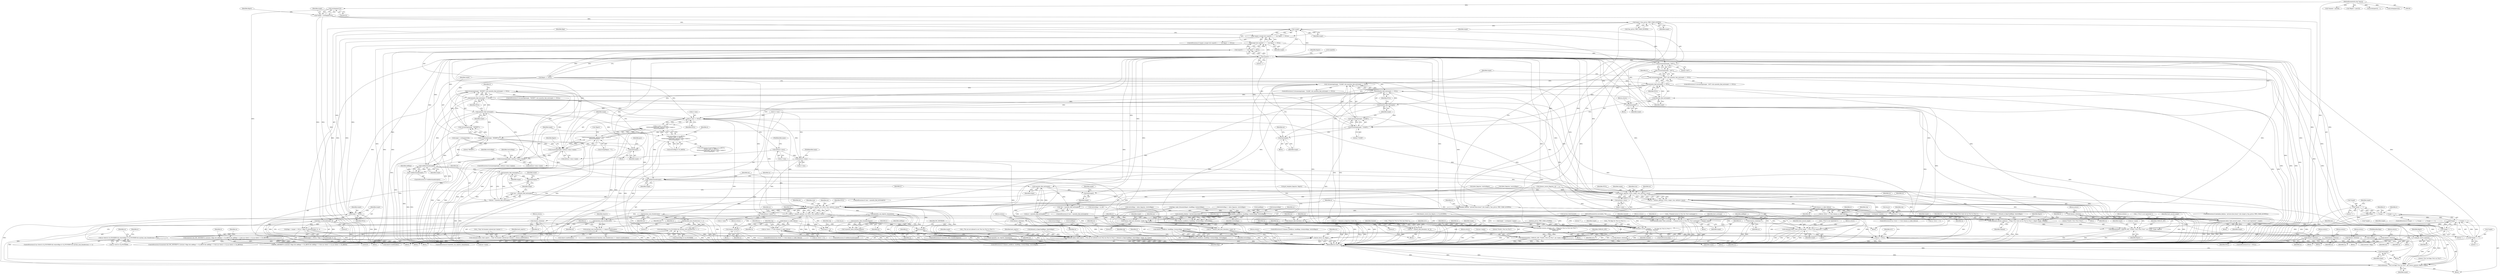 digraph "0_atheme_c597156adc60a45b5f827793cd420945f47bc03b_1@API" {
"1000122" [label="(Call,sstrdup(parv[1]))"];
"1000109" [label="(MethodParameterIn,char *parv[])"];
"1000120" [label="(Call,*target = sstrdup(parv[1]))"];
"1000174" [label="(Call,target || !has_priv(si, PRIV_CHAN_AUSPEX))"];
"1000170" [label="(Call,metadata_find(mc, \"private:close:closer\") && (target || !has_priv(si, PRIV_CHAN_AUSPEX)))"];
"1000190" [label="(Call,!target)"];
"1000189" [label="(Call,!target || (target && target[0] == '+' && flagstr == NULL))"];
"1000192" [label="(Call,target && target[0] == '+' && flagstr == NULL)"];
"1000208" [label="(Call,target != NULL)"];
"1000211" [label="(Call,flags_to_bitmask(target, 0))"];
"1000205" [label="(Call,flags = (target != NULL) ? flags_to_bitmask(target, 0) : 0)"];
"1000215" [label="(Call,do_list(si, mc, flags))"];
"1000207" [label="(Call,(target != NULL) ? flags_to_bitmask(target, 0) : 0)"];
"1000224" [label="(Call,strcasecmp(target, \"LIST\"))"];
"1000223" [label="(Call,!strcasecmp(target, \"LIST\"))"];
"1000222" [label="(Call,!strcasecmp(target, \"LIST\") && myentity_find_ext(target) == NULL)"];
"1000241" [label="(Call,!strcasecmp(target, \"CLEAR\") && myentity_find_ext(target) == NULL)"];
"1000298" [label="(Call,!strcasecmp(target, \"MODIFY\") && myentity_find_ext(target) == NULL)"];
"1000228" [label="(Call,myentity_find_ext(target))"];
"1000227" [label="(Call,myentity_find_ext(target) == NULL)"];
"1000246" [label="(Call,myentity_find_ext(target) == NULL)"];
"1000303" [label="(Call,myentity_find_ext(target) == NULL)"];
"1000424" [label="(Call,ca != NULL)"];
"1000486" [label="(Call,si->smu == NULL)"];
"1000485" [label="(Call,si->smu == NULL ||\n\t\t\t\t\t\tirccasecmp(target, entity(si->smu)->name) ||\n\t\t\t\t\t\tstrcmp(flagstr, \"-*\"))"];
"1000481" [label="(Call,restrictflags & CA_AKICK ||\n\t\t\t\t\t\tsi->smu == NULL ||\n\t\t\t\t\t\tirccasecmp(target, entity(si->smu)->name) ||\n\t\t\t\t\t\tstrcmp(flagstr, \"-*\"))"];
"1000495" [label="(Call,entity(si->smu))"];
"1000514" [label="(Call,entity(si->smu))"];
"1000673" [label="(Call,entity(si->smu))"];
"1000668" [label="(Call,chanacs_open(mc, mt, NULL, true, entity(si->smu)))"];
"1000666" [label="(Call,ca = chanacs_open(mc, mt, NULL, true, entity(si->smu)))"];
"1000749" [label="(Call,chanacs_close(ca))"];
"1000765" [label="(Call,chanacs_close(ca))"];
"1000781" [label="(Call,chanacs_close(ca))"];
"1000834" [label="(Call,chanacs_close(ca))"];
"1000844" [label="(Call,chanacs_is_table_full(ca))"];
"1000838" [label="(Call,ca->level == 0 && chanacs_is_table_full(ca))"];
"1000855" [label="(Call,chanacs_close(ca))"];
"1000858" [label="(Call,req.ca = ca)"];
"1000872" [label="(Call,chanacs_modify(ca, &addflags, &removeflags, restrictflags))"];
"1000871" [label="(Call,!chanacs_modify(ca, &addflags, &removeflags, restrictflags))"];
"1000894" [label="(Call,chanacs_close(ca))"];
"1000907" [label="(Call,chanacs_close(ca))"];
"1000711" [label="(Call,mychan_num_founders(mc))"];
"1000710" [label="(Call,mychan_num_founders(mc) == 1)"];
"1000706" [label="(Call,removeflags & CA_FOUNDER && mychan_num_founders(mc) == 1)"];
"1000700" [label="(Call,ca->level & CA_FOUNDER && removeflags & CA_FOUNDER && mychan_num_founders(mc) == 1)"];
"1000735" [label="(Call,mychan_num_founders(mc))"];
"1000734" [label="(Call,mychan_num_founders(mc) >= chansvs.maxfounders)"];
"1000741" [label="(Call,command_fail(si, fault_noprivs, _(\"Only %d founders allowed per channel.\"), chansvs.maxfounders))"];
"1001039" [label="(Call,verbose(mc, \"\2%s\2 set flags \2%s\2 on \2%s\2\", get_source_name(si), flagstr, target))"];
"1001046" [label="(Call,free(target))"];
"1000754" [label="(Call,myentity_can_register_channel(mt))"];
"1000753" [label="(Call,!myentity_can_register_channel(mt))"];
"1000770" [label="(Call,myentity_allow_foundership(mt))"];
"1000769" [label="(Call,!myentity_allow_foundership(mt))"];
"1000797" [label="(Call,isuser(mt))"];
"1000796" [label="(Call,isuser(mt) && (MU_NEVEROP & user(mt)->flags && addflags != CA_AKICK && addflags != 0 && (ca->level == 0 || ca->level == CA_AKICK)))"];
"1000803" [label="(Call,user(mt))"];
"1000929" [label="(Call,entity(si->smu))"];
"1000924" [label="(Call,chanacs_open(mc, NULL, target, true, entity(si->smu)))"];
"1000922" [label="(Call,ca = chanacs_open(mc, NULL, target, true, entity(si->smu)))"];
"1000940" [label="(Call,chanacs_is_table_full(ca))"];
"1000934" [label="(Call,ca->level == 0 && chanacs_is_table_full(ca))"];
"1000951" [label="(Call,chanacs_close(ca))"];
"1000954" [label="(Call,req.ca = ca)"];
"1000968" [label="(Call,chanacs_modify(ca, &addflags, &removeflags, restrictflags))"];
"1000967" [label="(Call,!chanacs_modify(ca, &addflags, &removeflags, restrictflags))"];
"1000988" [label="(Call,chanacs_close(ca))"];
"1001001" [label="(Call,chanacs_close(ca))"];
"1000976" [label="(Call,command_fail(si, fault_noprivs, _(\"You are not allowed to set \2%s\2 on \2%s\2 in \2%s\2.\"), bitmask_to_flags2(addflags, removeflags), target, mc->name))"];
"1001010" [label="(Call,command_fail(si, fault_nochange, _(\"Channel access to \2%s\2 for \2%s\2 unchanged.\"), channel, target))"];
"1001023" [label="(Call,command_success_nodata(si, _(\"Flags \2%s\2 were set on \2%s\2 in \2%s\2.\"), flagstr, target, channel))"];
"1001030" [label="(Call,logcommand(si, CMDLOG_SET, \"FLAGS: \2%s\2 \2%s\2 \2%s\2\", mc->name, target, flagstr))"];
"1001042" [label="(Call,get_source_name(si))"];
"1000236" [label="(Call,free(target))"];
"1000243" [label="(Call,strcasecmp(target, \"CLEAR\"))"];
"1000242" [label="(Call,!strcasecmp(target, \"CLEAR\"))"];
"1000247" [label="(Call,myentity_find_ext(target))"];
"1000251" [label="(Call,free(target))"];
"1000300" [label="(Call,strcasecmp(target, \"MODIFY\"))"];
"1000299" [label="(Call,!strcasecmp(target, \"MODIFY\"))"];
"1000304" [label="(Call,myentity_find_ext(target))"];
"1000308" [label="(Call,free(target))"];
"1000385" [label="(Call,validhostmask(target))"];
"1000389" [label="(Call,chanacs_find_host_literal(mc, target, 0))"];
"1000387" [label="(Call,ca = chanacs_find_host_literal(mc, target, 0))"];
"1000435" [label="(Call,command_success_string(si, str1, _(\"Flags for \2%s\2 in \2%s\2 are \2%s\2.\"),\n\t\t\t\t\t\ttarget, channel,\n\t\t\t\t\t\tstr1))"];
"1000451" [label="(Call,logcommand(si, CMDLOG_GET, \"FLAGS: \2%s\2 on \2%s\2\", mc->name, target))"];
"1000444" [label="(Call,command_success_string(si, \"\", _(\"No flags for \2%s\2 in \2%s\2.\"),\n\t\t\t\t\t\ttarget, channel))"];
"1000399" [label="(Call,myentity_find_ext(target))"];
"1000396" [label="(Call,!(mt = myentity_find_ext(target)))"];
"1000397" [label="(Call,mt = myentity_find_ext(target))"];
"1000419" [label="(Call,chanacs_find_literal(mc, mt, 0))"];
"1000417" [label="(Call,ca = chanacs_find_literal(mc, mt, 0))"];
"1000402" [label="(Call,command_fail(si, fault_nosuch_target, _(\"\2%s\2 is not registered.\"), target))"];
"1000409" [label="(Call,free(target))"];
"1000492" [label="(Call,irccasecmp(target, entity(si->smu)->name))"];
"1000491" [label="(Call,irccasecmp(target, entity(si->smu)->name) ||\n\t\t\t\t\t\tstrcmp(flagstr, \"-*\"))"];
"1000511" [label="(Call,irccasecmp(target, entity(si->smu)->name))"];
"1000641" [label="(Call,validhostmask(target))"];
"1000640" [label="(Call,!validhostmask(target))"];
"1000648" [label="(Call,myentity_find_ext(target))"];
"1000645" [label="(Call,!(mt = myentity_find_ext(target)))"];
"1000646" [label="(Call,mt = myentity_find_ext(target))"];
"1000651" [label="(Call,command_fail(si, fault_nosuch_target, _(\"\2%s\2 is not registered.\"), target))"];
"1000658" [label="(Call,free(target))"];
"1000195" [label="(Call,target[0] == '+')"];
"1000194" [label="(Call,target[0] == '+' && flagstr == NULL)"];
"1000592" [label="(Call,*target == '+')"];
"1000591" [label="(Call,*target == '+' || *target == '-' || *target == '=')"];
"1000597" [label="(Call,*target == '-')"];
"1000596" [label="(Call,*target == '-' || *target == '=')"];
"1000601" [label="(Call,*target == '=')"];
"1000979" [label="(Call,_(\"You are not allowed to set \2%s\2 on \2%s\2 in \2%s\2.\"))"];
"1000598" [label="(Call,*target)"];
"1000245" [label="(Literal,\"CLEAR\")"];
"1000191" [label="(Identifier,target)"];
"1000639" [label="(ControlStructure,if (!validhostmask(target)))"];
"1000176" [label="(Call,!has_priv(si, PRIV_CHAN_AUSPEX))"];
"1000490" [label="(Identifier,NULL)"];
"1000937" [label="(Identifier,ca)"];
"1000514" [label="(Call,entity(si->smu))"];
"1000795" [label="(ControlStructure,if (isuser(mt) && (MU_NEVEROP & user(mt)->flags && addflags != CA_AKICK && addflags != 0 && (ca->level == 0 || ca->level == CA_AKICK))))"];
"1000196" [label="(Call,target[0])"];
"1000391" [label="(Identifier,target)"];
"1001032" [label="(Identifier,CMDLOG_SET)"];
"1000469" [label="(Call,restrictflags = ca_all)"];
"1000222" [label="(Call,!strcasecmp(target, \"LIST\") && myentity_find_ext(target) == NULL)"];
"1000582" [label="(Call,get_template_flags(mc, flagstr))"];
"1001047" [label="(Identifier,target)"];
"1000212" [label="(Identifier,target)"];
"1000726" [label="(Identifier,ca)"];
"1000436" [label="(Identifier,si)"];
"1000716" [label="(Identifier,si)"];
"1000805" [label="(FieldIdentifier,flags)"];
"1000306" [label="(Identifier,NULL)"];
"1000493" [label="(Identifier,target)"];
"1000734" [label="(Call,mychan_num_founders(mc) >= chansvs.maxfounders)"];
"1000674" [label="(Call,si->smu)"];
"1000300" [label="(Call,strcasecmp(target, \"MODIFY\"))"];
"1001018" [label="(Call,flagstr = bitmask_to_flags2(addflags, removeflags))"];
"1000340" [label="(Call,target = strdup(parv[2]))"];
"1000961" [label="(Identifier,req)"];
"1000913" [label="(Identifier,addflags)"];
"1000865" [label="(Identifier,req)"];
"1000782" [label="(Identifier,ca)"];
"1000681" [label="(Identifier,ca)"];
"1000968" [label="(Call,chanacs_modify(ca, &addflags, &removeflags, restrictflags))"];
"1000205" [label="(Call,flags = (target != NULL) ? flags_to_bitmask(target, 0) : 0)"];
"1000988" [label="(Call,chanacs_close(ca))"];
"1000363" [label="(Block,)"];
"1000411" [label="(Call,target = sstrdup(mt->name))"];
"1000190" [label="(Call,!target)"];
"1000221" [label="(ControlStructure,if (!strcasecmp(target, \"LIST\") && myentity_find_ext(target) == NULL))"];
"1000989" [label="(Identifier,ca)"];
"1000421" [label="(Identifier,mt)"];
"1000975" [label="(Block,)"];
"1000387" [label="(Call,ca = chanacs_find_host_literal(mc, target, 0))"];
"1000872" [label="(Call,chanacs_modify(ca, &addflags, &removeflags, restrictflags))"];
"1000302" [label="(Literal,\"MODIFY\")"];
"1000651" [label="(Call,command_fail(si, fault_nosuch_target, _(\"\2%s\2 is not registered.\"), target))"];
"1000424" [label="(Call,ca != NULL)"];
"1000753" [label="(Call,!myentity_can_register_channel(mt))"];
"1001001" [label="(Call,chanacs_close(ca))"];
"1000907" [label="(Call,chanacs_close(ca))"];
"1000825" [label="(Block,)"];
"1001046" [label="(Call,free(target))"];
"1000169" [label="(ControlStructure,if (metadata_find(mc, \"private:close:closer\") && (target || !has_priv(si, PRIV_CHAN_AUSPEX))))"];
"1000827" [label="(Identifier,si)"];
"1000668" [label="(Call,chanacs_open(mc, mt, NULL, true, entity(si->smu)))"];
"1000942" [label="(Block,)"];
"1000450" [label="(Identifier,channel)"];
"1000458" [label="(Identifier,target)"];
"1000188" [label="(ControlStructure,if (!target || (target && target[0] == '+' && flagstr == NULL)))"];
"1000926" [label="(Identifier,NULL)"];
"1000783" [label="(Return,return;)"];
"1000443" [label="(ControlStructure,else)"];
"1000650" [label="(Block,)"];
"1000927" [label="(Identifier,target)"];
"1000429" [label="(Identifier,str1)"];
"1000195" [label="(Call,target[0] == '+')"];
"1000218" [label="(Identifier,flags)"];
"1000758" [label="(Identifier,si)"];
"1001002" [label="(Identifier,ca)"];
"1000453" [label="(Identifier,CMDLOG_GET)"];
"1000120" [label="(Call,*target = sstrdup(parv[1]))"];
"1000446" [label="(Literal,\"\")"];
"1001015" [label="(Identifier,channel)"];
"1000953" [label="(Return,return;)"];
"1000749" [label="(Call,chanacs_close(ca))"];
"1000706" [label="(Call,removeflags & CA_FOUNDER && mychan_num_founders(mc) == 1)"];
"1001034" [label="(Call,mc->name)"];
"1000175" [label="(Identifier,target)"];
"1000984" [label="(Identifier,target)"];
"1000848" [label="(Identifier,si)"];
"1000836" [label="(Return,return;)"];
"1000672" [label="(Identifier,true)"];
"1000859" [label="(Call,req.ca)"];
"1000838" [label="(Call,ca->level == 0 && chanacs_is_table_full(ca))"];
"1000908" [label="(Identifier,ca)"];
"1000802" [label="(Call,user(mt)->flags)"];
"1000511" [label="(Call,irccasecmp(target, entity(si->smu)->name))"];
"1000670" [label="(Identifier,mt)"];
"1000210" [label="(Identifier,NULL)"];
"1001023" [label="(Call,command_success_nodata(si, _(\"Flags \2%s\2 were set on \2%s\2 in \2%s\2.\"), flagstr, target, channel))"];
"1000928" [label="(Identifier,true)"];
"1000593" [label="(Call,*target)"];
"1000305" [label="(Identifier,target)"];
"1000404" [label="(Identifier,fault_nosuch_target)"];
"1000658" [label="(Call,free(target))"];
"1000241" [label="(Call,!strcasecmp(target, \"CLEAR\") && myentity_find_ext(target) == NULL)"];
"1000952" [label="(Identifier,ca)"];
"1001027" [label="(Identifier,flagstr)"];
"1000114" [label="(Call,*channel = parv[0])"];
"1000238" [label="(Return,return;)"];
"1000400" [label="(Identifier,target)"];
"1000505" [label="(Identifier,si)"];
"1000521" [label="(Call,allow_flags(mc, restrictflags))"];
"1000171" [label="(Call,metadata_find(mc, \"private:close:closer\"))"];
"1000420" [label="(Identifier,mc)"];
"1000405" [label="(Call,_(\"\2%s\2 is not registered.\"))"];
"1001017" [label="(Return,return;)"];
"1000422" [label="(Literal,0)"];
"1000250" [label="(Block,)"];
"1000923" [label="(Identifier,ca)"];
"1000394" [label="(Block,)"];
"1000654" [label="(Call,_(\"\2%s\2 is not registered.\"))"];
"1000229" [label="(Identifier,target)"];
"1000899" [label="(Identifier,req)"];
"1000699" [label="(ControlStructure,if (ca->level & CA_FOUNDER && removeflags & CA_FOUNDER && mychan_num_founders(mc) == 1))"];
"1000390" [label="(Identifier,mc)"];
"1000440" [label="(Identifier,target)"];
"1000873" [label="(Identifier,ca)"];
"1000312" [label="(Identifier,parc)"];
"1000804" [label="(Identifier,mt)"];
"1000512" [label="(Identifier,target)"];
"1000591" [label="(Call,*target == '+' || *target == '-' || *target == '=')"];
"1000449" [label="(Identifier,target)"];
"1000515" [label="(Call,si->smu)"];
"1001010" [label="(Call,command_fail(si, fault_nochange, _(\"Channel access to \2%s\2 for \2%s\2 unchanged.\"), channel, target))"];
"1000649" [label="(Identifier,target)"];
"1001040" [label="(Identifier,mc)"];
"1000127" [label="(Call,*flagstr = parv[2])"];
"1000599" [label="(Identifier,target)"];
"1000177" [label="(Call,has_priv(si, PRIV_CHAN_AUSPEX))"];
"1000328" [label="(Call,strchr(parv[2], ' '))"];
"1000925" [label="(Identifier,mc)"];
"1000236" [label="(Call,free(target))"];
"1000309" [label="(Identifier,target)"];
"1000742" [label="(Identifier,si)"];
"1000417" [label="(Call,ca = chanacs_find_literal(mc, mt, 0))"];
"1000510" [label="(ControlStructure,if (irccasecmp(target, entity(si->smu)->name)))"];
"1000427" [label="(Block,)"];
"1000307" [label="(Block,)"];
"1000752" [label="(ControlStructure,if (!myentity_can_register_channel(mt)))"];
"1000746" [label="(Call,chansvs.maxfounders)"];
"1000399" [label="(Call,myentity_find_ext(target))"];
"1000597" [label="(Call,*target == '-')"];
"1000526" [label="(Identifier,restrictflags)"];
"1000834" [label="(Call,chanacs_close(ca))"];
"1000846" [label="(Block,)"];
"1000451" [label="(Call,logcommand(si, CMDLOG_GET, \"FLAGS: \2%s\2 on \2%s\2\", mc->name, target))"];
"1000217" [label="(Identifier,mc)"];
"1000240" [label="(ControlStructure,if (!strcasecmp(target, \"CLEAR\") && myentity_find_ext(target) == NULL))"];
"1000224" [label="(Call,strcasecmp(target, \"LIST\"))"];
"1000494" [label="(Call,entity(si->smu)->name)"];
"1001041" [label="(Literal,\"\2%s\2 set flags \2%s\2 on \2%s\2\")"];
"1000225" [label="(Identifier,target)"];
"1000215" [label="(Call,do_list(si, mc, flags))"];
"1000774" [label="(Identifier,si)"];
"1000481" [label="(Call,restrictflags & CA_AKICK ||\n\t\t\t\t\t\tsi->smu == NULL ||\n\t\t\t\t\t\tirccasecmp(target, entity(si->smu)->name) ||\n\t\t\t\t\t\tstrcmp(flagstr, \"-*\"))"];
"1000201" [label="(Identifier,flagstr)"];
"1000606" [label="(Identifier,si)"];
"1000786" [label="(Identifier,addflags)"];
"1001044" [label="(Identifier,flagstr)"];
"1000712" [label="(Identifier,mc)"];
"1000480" [label="(ControlStructure,if (restrictflags & CA_AKICK ||\n\t\t\t\t\t\tsi->smu == NULL ||\n\t\t\t\t\t\tirccasecmp(target, entity(si->smu)->name) ||\n\t\t\t\t\t\tstrcmp(flagstr, \"-*\")))"];
"1000648" [label="(Call,myentity_find_ext(target))"];
"1000445" [label="(Identifier,si)"];
"1000713" [label="(Literal,1)"];
"1000737" [label="(Call,chansvs.maxfounders)"];
"1001042" [label="(Call,get_source_name(si))"];
"1000922" [label="(Call,ca = chanacs_open(mc, NULL, target, true, entity(si->smu)))"];
"1000738" [label="(Identifier,chansvs)"];
"1000519" [label="(Call,restrictflags = allow_flags(mc, restrictflags))"];
"1000871" [label="(Call,!chanacs_modify(ca, &addflags, &removeflags, restrictflags))"];
"1000896" [label="(Return,return;)"];
"1000796" [label="(Call,isuser(mt) && (MU_NEVEROP & user(mt)->flags && addflags != CA_AKICK && addflags != 0 && (ca->level == 0 || ca->level == CA_AKICK)))"];
"1000977" [label="(Identifier,si)"];
"1000799" [label="(Call,MU_NEVEROP & user(mt)->flags && addflags != CA_AKICK && addflags != 0 && (ca->level == 0 || ca->level == CA_AKICK))"];
"1001009" [label="(Block,)"];
"1000388" [label="(Identifier,ca)"];
"1000766" [label="(Identifier,ca)"];
"1000653" [label="(Identifier,fault_nosuch_target)"];
"1000459" [label="(Return,return;)"];
"1000601" [label="(Call,*target == '=')"];
"1000803" [label="(Call,user(mt))"];
"1000500" [label="(Call,strcmp(flagstr, \"-*\"))"];
"1000751" [label="(Return,return;)"];
"1000447" [label="(Call,_(\"No flags for \2%s\2 in \2%s\2.\"))"];
"1000602" [label="(Call,*target)"];
"1000857" [label="(Return,return;)"];
"1000910" [label="(Block,)"];
"1000951" [label="(Call,chanacs_close(ca))"];
"1001028" [label="(Identifier,target)"];
"1001011" [label="(Identifier,si)"];
"1000462" [label="(Call,chanacs_source_flags(mc, si))"];
"1000428" [label="(Call,str1 = bitmask_to_flags2(ca->level, 0))"];
"1000301" [label="(Identifier,target)"];
"1000408" [label="(Return,return;)"];
"1000985" [label="(Call,mc->name)"];
"1000193" [label="(Identifier,target)"];
"1001016" [label="(Identifier,target)"];
"1000252" [label="(Identifier,target)"];
"1001048" [label="(MethodReturn,static void)"];
"1000993" [label="(Identifier,req)"];
"1000837" [label="(ControlStructure,if (ca->level == 0 && chanacs_is_table_full(ca)))"];
"1000744" [label="(Call,_(\"Only %d founders allowed per channel.\"))"];
"1000970" [label="(Call,&addflags)"];
"1000972" [label="(Call,&removeflags)"];
"1000441" [label="(Identifier,channel)"];
"1000740" [label="(Block,)"];
"1000659" [label="(Identifier,target)"];
"1000219" [label="(Return,return;)"];
"1000249" [label="(Identifier,NULL)"];
"1000673" [label="(Call,entity(si->smu))"];
"1000546" [label="(Call,flags_make_bitmasks(flagstr, &addflags, &removeflags))"];
"1000392" [label="(Literal,0)"];
"1000954" [label="(Call,req.ca = ca)"];
"1001038" [label="(Identifier,flagstr)"];
"1000297" [label="(ControlStructure,if (!strcasecmp(target, \"MODIFY\") && myentity_find_ext(target) == NULL))"];
"1000772" [label="(Block,)"];
"1000107" [label="(MethodParameterIn,sourceinfo_t *si)"];
"1000941" [label="(Identifier,ca)"];
"1000398" [label="(Identifier,mt)"];
"1000230" [label="(Identifier,NULL)"];
"1000419" [label="(Call,chanacs_find_literal(mc, mt, 0))"];
"1000426" [label="(Identifier,NULL)"];
"1000666" [label="(Call,ca = chanacs_open(mc, mt, NULL, true, entity(si->smu)))"];
"1000349" [label="(Call,!si->smu)"];
"1000652" [label="(Identifier,si)"];
"1000756" [label="(Block,)"];
"1000438" [label="(Call,_(\"Flags for \2%s\2 in \2%s\2 are \2%s\2.\"))"];
"1000495" [label="(Call,entity(si->smu))"];
"1000228" [label="(Call,myentity_find_ext(target))"];
"1000844" [label="(Call,chanacs_is_table_full(ca))"];
"1000361" [label="(Call,!flagstr)"];
"1000123" [label="(Call,parv[1])"];
"1000518" [label="(FieldIdentifier,name)"];
"1000755" [label="(Identifier,mt)"];
"1000373" [label="(Call,chanacs_source_has_flag(mc, si, CA_ACLVIEW))"];
"1000243" [label="(Call,strcasecmp(target, \"CLEAR\"))"];
"1000895" [label="(Identifier,ca)"];
"1000978" [label="(Identifier,fault_noprivs)"];
"1000203" [label="(Block,)"];
"1000881" [label="(Identifier,si)"];
"1000418" [label="(Identifier,ca)"];
"1000669" [label="(Identifier,mc)"];
"1001039" [label="(Call,verbose(mc, \"\2%s\2 set flags \2%s\2 on \2%s\2\", get_source_name(si), flagstr, target))"];
"1000412" [label="(Identifier,target)"];
"1000767" [label="(Return,return;)"];
"1000769" [label="(Call,!myentity_allow_foundership(mt))"];
"1000346" [label="(Block,)"];
"1000933" [label="(ControlStructure,if (ca->level == 0 && chanacs_is_table_full(ca)))"];
"1000770" [label="(Call,myentity_allow_foundership(mt))"];
"1000797" [label="(Call,isuser(mt))"];
"1000643" [label="(Block,)"];
"1001024" [label="(Identifier,si)"];
"1000743" [label="(Identifier,fault_noprivs)"];
"1000342" [label="(Call,strdup(parv[2]))"];
"1000231" [label="(Block,)"];
"1000981" [label="(Call,bitmask_to_flags2(addflags, removeflags))"];
"1001025" [label="(Call,_(\"Flags \2%s\2 were set on \2%s\2 in \2%s\2.\"))"];
"1000667" [label="(Identifier,ca)"];
"1000492" [label="(Call,irccasecmp(target, entity(si->smu)->name))"];
"1000845" [label="(Identifier,ca)"];
"1001030" [label="(Call,logcommand(si, CMDLOG_SET, \"FLAGS: \2%s\2 \2%s\2 \2%s\2\", mc->name, target, flagstr))"];
"1001043" [label="(Identifier,si)"];
"1000711" [label="(Call,mychan_num_founders(mc))"];
"1000798" [label="(Identifier,mt)"];
"1000395" [label="(ControlStructure,if (!(mt = myentity_find_ext(target))))"];
"1000642" [label="(Identifier,target)"];
"1000109" [label="(MethodParameterIn,char *parv[])"];
"1000209" [label="(Identifier,target)"];
"1000256" [label="(Identifier,mc)"];
"1000661" [label="(Identifier,target)"];
"1000206" [label="(Identifier,flags)"];
"1000600" [label="(Literal,'-')"];
"1000110" [label="(Block,)"];
"1000855" [label="(Call,chanacs_close(ca))"];
"1000223" [label="(Call,!strcasecmp(target, \"LIST\"))"];
"1000409" [label="(Call,free(target))"];
"1001031" [label="(Identifier,si)"];
"1000513" [label="(Call,entity(si->smu)->name)"];
"1000592" [label="(Call,*target == '+')"];
"1000248" [label="(Identifier,target)"];
"1000486" [label="(Call,si->smu == NULL)"];
"1000491" [label="(Call,irccasecmp(target, entity(si->smu)->name) ||\n\t\t\t\t\t\tstrcmp(flagstr, \"-*\"))"];
"1000397" [label="(Call,mt = myentity_find_ext(target))"];
"1000765" [label="(Call,chanacs_close(ca))"];
"1000976" [label="(Call,command_fail(si, fault_noprivs, _(\"You are not allowed to set \2%s\2 on \2%s\2 in \2%s\2.\"), bitmask_to_flags2(addflags, removeflags), target, mc->name))"];
"1000386" [label="(Identifier,target)"];
"1001033" [label="(Literal,\"FLAGS: \2%s\2 \2%s\2 \2%s\2\")"];
"1000894" [label="(Call,chanacs_close(ca))"];
"1000870" [label="(ControlStructure,if (!chanacs_modify(ca, &addflags, &removeflags, restrictflags)))"];
"1000425" [label="(Identifier,ca)"];
"1000924" [label="(Call,chanacs_open(mc, NULL, target, true, entity(si->smu)))"];
"1000754" [label="(Call,myentity_can_register_channel(mt))"];
"1000967" [label="(Call,!chanacs_modify(ca, &addflags, &removeflags, restrictflags))"];
"1000935" [label="(Call,ca->level == 0)"];
"1000701" [label="(Call,ca->level & CA_FOUNDER)"];
"1000858" [label="(Call,req.ca = ca)"];
"1000929" [label="(Call,entity(si->smu))"];
"1000208" [label="(Call,target != NULL)"];
"1000733" [label="(ControlStructure,if (mychan_num_founders(mc) >= chansvs.maxfounders))"];
"1000308" [label="(Call,free(target))"];
"1000710" [label="(Call,mychan_num_founders(mc) == 1)"];
"1000226" [label="(Literal,\"LIST\")"];
"1000856" [label="(Identifier,ca)"];
"1000455" [label="(Call,mc->name)"];
"1000423" [label="(ControlStructure,if (ca != NULL))"];
"1000501" [label="(Identifier,flagstr)"];
"1000156" [label="(Call,mychan_find(channel))"];
"1000644" [label="(ControlStructure,if (!(mt = myentity_find_ext(target))))"];
"1000707" [label="(Call,removeflags & CA_FOUNDER)"];
"1000384" [label="(ControlStructure,if (validhostmask(target)))"];
"1000645" [label="(Call,!(mt = myentity_find_ext(target)))"];
"1000604" [label="(Literal,'=')"];
"1000482" [label="(Call,restrictflags & CA_AKICK)"];
"1000303" [label="(Call,myentity_find_ext(target) == NULL)"];
"1000213" [label="(Literal,0)"];
"1000199" [label="(Literal,'+')"];
"1000435" [label="(Call,command_success_string(si, str1, _(\"Flags for \2%s\2 in \2%s\2 are \2%s\2.\"),\n\t\t\t\t\t\ttarget, channel,\n\t\t\t\t\t\tstr1))"];
"1000192" [label="(Call,target && target[0] == '+' && flagstr == NULL)"];
"1000656" [label="(Identifier,target)"];
"1000437" [label="(Identifier,str1)"];
"1000750" [label="(Identifier,ca)"];
"1000407" [label="(Identifier,target)"];
"1000527" [label="(Call,allow_flags(mc, restrictflags))"];
"1000304" [label="(Call,myentity_find_ext(target))"];
"1000396" [label="(Call,!(mt = myentity_find_ext(target)))"];
"1000966" [label="(ControlStructure,if (!chanacs_modify(ca, &addflags, &removeflags, restrictflags)))"];
"1000410" [label="(Identifier,target)"];
"1000930" [label="(Call,si->smu)"];
"1000940" [label="(Call,chanacs_is_table_full(ca))"];
"1000487" [label="(Call,si->smu)"];
"1000485" [label="(Call,si->smu == NULL ||\n\t\t\t\t\t\tirccasecmp(target, entity(si->smu)->name) ||\n\t\t\t\t\t\tstrcmp(flagstr, \"-*\"))"];
"1000801" [label="(Identifier,MU_NEVEROP)"];
"1000860" [label="(Identifier,req)"];
"1000876" [label="(Call,&removeflags)"];
"1000771" [label="(Identifier,mt)"];
"1001029" [label="(Identifier,channel)"];
"1001012" [label="(Identifier,fault_nochange)"];
"1000657" [label="(Return,return;)"];
"1000595" [label="(Literal,'+')"];
"1000974" [label="(Identifier,restrictflags)"];
"1000603" [label="(Identifier,target)"];
"1000454" [label="(Literal,\"FLAGS: \2%s\2 on \2%s\2\")"];
"1000736" [label="(Identifier,mc)"];
"1000499" [label="(FieldIdentifier,name)"];
"1000211" [label="(Call,flags_to_bitmask(target, 0))"];
"1000170" [label="(Call,metadata_find(mc, \"private:close:closer\") && (target || !has_priv(si, PRIV_CHAN_AUSPEX)))"];
"1000647" [label="(Identifier,mt)"];
"1000660" [label="(Call,target = sstrdup(mt->name))"];
"1000944" [label="(Identifier,si)"];
"1000835" [label="(Identifier,ca)"];
"1000299" [label="(Call,!strcasecmp(target, \"MODIFY\"))"];
"1000671" [label="(Identifier,NULL)"];
"1000958" [label="(Identifier,ca)"];
"1000174" [label="(Call,target || !has_priv(si, PRIV_CHAN_AUSPEX))"];
"1000862" [label="(Identifier,ca)"];
"1001006" [label="(Identifier,addflags)"];
"1000385" [label="(Call,validhostmask(target))"];
"1000182" [label="(Identifier,si)"];
"1000878" [label="(Identifier,restrictflags)"];
"1000233" [label="(Identifier,si)"];
"1000452" [label="(Identifier,si)"];
"1000207" [label="(Call,(target != NULL) ? flags_to_bitmask(target, 0) : 0)"];
"1000244" [label="(Identifier,target)"];
"1000596" [label="(Call,*target == '-' || *target == '=')"];
"1000237" [label="(Identifier,target)"];
"1000298" [label="(Call,!strcasecmp(target, \"MODIFY\") && myentity_find_ext(target) == NULL)"];
"1001045" [label="(Identifier,target)"];
"1000646" [label="(Call,mt = myentity_find_ext(target))"];
"1000251" [label="(Call,free(target))"];
"1000403" [label="(Identifier,si)"];
"1000401" [label="(Block,)"];
"1000520" [label="(Identifier,restrictflags)"];
"1000128" [label="(Identifier,flagstr)"];
"1000934" [label="(Call,ca->level == 0 && chanacs_is_table_full(ca))"];
"1000841" [label="(Identifier,ca)"];
"1000615" [label="(Identifier,si)"];
"1000122" [label="(Call,sstrdup(parv[1]))"];
"1000496" [label="(Call,si->smu)"];
"1000741" [label="(Call,command_fail(si, fault_noprivs, _(\"Only %d founders allowed per channel.\"), chansvs.maxfounders))"];
"1000641" [label="(Call,validhostmask(target))"];
"1000189" [label="(Call,!target || (target && target[0] == '+' && flagstr == NULL))"];
"1000247" [label="(Call,myentity_find_ext(target))"];
"1000200" [label="(Call,flagstr == NULL)"];
"1000956" [label="(Identifier,req)"];
"1000121" [label="(Identifier,target)"];
"1000700" [label="(Call,ca->level & CA_FOUNDER && removeflags & CA_FOUNDER && mychan_num_founders(mc) == 1)"];
"1000351" [label="(Identifier,si)"];
"1000246" [label="(Call,myentity_find_ext(target) == NULL)"];
"1000839" [label="(Call,ca->level == 0)"];
"1000969" [label="(Identifier,ca)"];
"1000768" [label="(ControlStructure,if (!myentity_allow_foundership(mt)))"];
"1000781" [label="(Call,chanacs_close(ca))"];
"1000590" [label="(ControlStructure,if (*target == '+' || *target == '-' || *target == '='))"];
"1000874" [label="(Call,&addflags)"];
"1000194" [label="(Call,target[0] == '+' && flagstr == NULL)"];
"1000214" [label="(Literal,0)"];
"1000216" [label="(Identifier,si)"];
"1000402" [label="(Call,command_fail(si, fault_nosuch_target, _(\"\2%s\2 is not registered.\"), target))"];
"1000990" [label="(Return,return;)"];
"1000444" [label="(Call,command_success_string(si, \"\", _(\"No flags for \2%s\2 in \2%s\2.\"),\n\t\t\t\t\t\ttarget, channel))"];
"1000525" [label="(Call,restrictflags |= allow_flags(mc, restrictflags))"];
"1001013" [label="(Call,_(\"Channel access to \2%s\2 for \2%s\2 unchanged.\"))"];
"1000242" [label="(Call,!strcasecmp(target, \"CLEAR\"))"];
"1000879" [label="(Block,)"];
"1000389" [label="(Call,chanacs_find_host_literal(mc, target, 0))"];
"1000735" [label="(Call,mychan_num_founders(mc))"];
"1000227" [label="(Call,myentity_find_ext(target) == NULL)"];
"1000442" [label="(Identifier,str1)"];
"1001037" [label="(Identifier,target)"];
"1000640" [label="(Call,!validhostmask(target))"];
"1000955" [label="(Call,req.ca)"];
"1000122" -> "1000120"  [label="AST: "];
"1000122" -> "1000123"  [label="CFG: "];
"1000123" -> "1000122"  [label="AST: "];
"1000120" -> "1000122"  [label="CFG: "];
"1000122" -> "1001048"  [label="DDG: "];
"1000122" -> "1000120"  [label="DDG: "];
"1000109" -> "1000122"  [label="DDG: "];
"1000109" -> "1000106"  [label="AST: "];
"1000109" -> "1001048"  [label="DDG: "];
"1000109" -> "1000114"  [label="DDG: "];
"1000109" -> "1000127"  [label="DDG: "];
"1000109" -> "1000328"  [label="DDG: "];
"1000109" -> "1000342"  [label="DDG: "];
"1000120" -> "1000110"  [label="AST: "];
"1000121" -> "1000120"  [label="AST: "];
"1000128" -> "1000120"  [label="CFG: "];
"1000120" -> "1001048"  [label="DDG: "];
"1000120" -> "1001048"  [label="DDG: "];
"1000120" -> "1000174"  [label="DDG: "];
"1000120" -> "1000190"  [label="DDG: "];
"1000174" -> "1000170"  [label="AST: "];
"1000174" -> "1000175"  [label="CFG: "];
"1000174" -> "1000176"  [label="CFG: "];
"1000175" -> "1000174"  [label="AST: "];
"1000176" -> "1000174"  [label="AST: "];
"1000170" -> "1000174"  [label="CFG: "];
"1000174" -> "1001048"  [label="DDG: "];
"1000174" -> "1001048"  [label="DDG: "];
"1000174" -> "1000170"  [label="DDG: "];
"1000174" -> "1000170"  [label="DDG: "];
"1000176" -> "1000174"  [label="DDG: "];
"1000174" -> "1000190"  [label="DDG: "];
"1000170" -> "1000169"  [label="AST: "];
"1000170" -> "1000171"  [label="CFG: "];
"1000171" -> "1000170"  [label="AST: "];
"1000182" -> "1000170"  [label="CFG: "];
"1000191" -> "1000170"  [label="CFG: "];
"1000170" -> "1001048"  [label="DDG: "];
"1000170" -> "1001048"  [label="DDG: "];
"1000170" -> "1001048"  [label="DDG: "];
"1000171" -> "1000170"  [label="DDG: "];
"1000171" -> "1000170"  [label="DDG: "];
"1000190" -> "1000189"  [label="AST: "];
"1000190" -> "1000191"  [label="CFG: "];
"1000191" -> "1000190"  [label="AST: "];
"1000193" -> "1000190"  [label="CFG: "];
"1000189" -> "1000190"  [label="CFG: "];
"1000190" -> "1000189"  [label="DDG: "];
"1000190" -> "1000192"  [label="DDG: "];
"1000190" -> "1000195"  [label="DDG: "];
"1000190" -> "1000208"  [label="DDG: "];
"1000190" -> "1000224"  [label="DDG: "];
"1000189" -> "1000188"  [label="AST: "];
"1000189" -> "1000192"  [label="CFG: "];
"1000192" -> "1000189"  [label="AST: "];
"1000206" -> "1000189"  [label="CFG: "];
"1000225" -> "1000189"  [label="CFG: "];
"1000189" -> "1001048"  [label="DDG: "];
"1000189" -> "1001048"  [label="DDG: "];
"1000189" -> "1001048"  [label="DDG: "];
"1000192" -> "1000189"  [label="DDG: "];
"1000192" -> "1000189"  [label="DDG: "];
"1000192" -> "1000193"  [label="CFG: "];
"1000192" -> "1000194"  [label="CFG: "];
"1000193" -> "1000192"  [label="AST: "];
"1000194" -> "1000192"  [label="AST: "];
"1000192" -> "1001048"  [label="DDG: "];
"1000195" -> "1000192"  [label="DDG: "];
"1000194" -> "1000192"  [label="DDG: "];
"1000194" -> "1000192"  [label="DDG: "];
"1000192" -> "1000208"  [label="DDG: "];
"1000192" -> "1000224"  [label="DDG: "];
"1000208" -> "1000207"  [label="AST: "];
"1000208" -> "1000210"  [label="CFG: "];
"1000209" -> "1000208"  [label="AST: "];
"1000210" -> "1000208"  [label="AST: "];
"1000212" -> "1000208"  [label="CFG: "];
"1000214" -> "1000208"  [label="CFG: "];
"1000208" -> "1001048"  [label="DDG: "];
"1000208" -> "1001048"  [label="DDG: "];
"1000195" -> "1000208"  [label="DDG: "];
"1000200" -> "1000208"  [label="DDG: "];
"1000208" -> "1000211"  [label="DDG: "];
"1000211" -> "1000207"  [label="AST: "];
"1000211" -> "1000213"  [label="CFG: "];
"1000212" -> "1000211"  [label="AST: "];
"1000213" -> "1000211"  [label="AST: "];
"1000207" -> "1000211"  [label="CFG: "];
"1000211" -> "1001048"  [label="DDG: "];
"1000211" -> "1000205"  [label="DDG: "];
"1000211" -> "1000205"  [label="DDG: "];
"1000211" -> "1000207"  [label="DDG: "];
"1000211" -> "1000207"  [label="DDG: "];
"1000195" -> "1000211"  [label="DDG: "];
"1000205" -> "1000203"  [label="AST: "];
"1000205" -> "1000207"  [label="CFG: "];
"1000206" -> "1000205"  [label="AST: "];
"1000207" -> "1000205"  [label="AST: "];
"1000216" -> "1000205"  [label="CFG: "];
"1000205" -> "1001048"  [label="DDG: "];
"1000205" -> "1000215"  [label="DDG: "];
"1000215" -> "1000203"  [label="AST: "];
"1000215" -> "1000218"  [label="CFG: "];
"1000216" -> "1000215"  [label="AST: "];
"1000217" -> "1000215"  [label="AST: "];
"1000218" -> "1000215"  [label="AST: "];
"1000219" -> "1000215"  [label="CFG: "];
"1000215" -> "1001048"  [label="DDG: "];
"1000215" -> "1001048"  [label="DDG: "];
"1000215" -> "1001048"  [label="DDG: "];
"1000215" -> "1001048"  [label="DDG: "];
"1000177" -> "1000215"  [label="DDG: "];
"1000107" -> "1000215"  [label="DDG: "];
"1000171" -> "1000215"  [label="DDG: "];
"1000207" -> "1000214"  [label="CFG: "];
"1000214" -> "1000207"  [label="AST: "];
"1000207" -> "1001048"  [label="DDG: "];
"1000207" -> "1001048"  [label="DDG: "];
"1000224" -> "1000223"  [label="AST: "];
"1000224" -> "1000226"  [label="CFG: "];
"1000225" -> "1000224"  [label="AST: "];
"1000226" -> "1000224"  [label="AST: "];
"1000223" -> "1000224"  [label="CFG: "];
"1000224" -> "1000223"  [label="DDG: "];
"1000224" -> "1000223"  [label="DDG: "];
"1000195" -> "1000224"  [label="DDG: "];
"1000224" -> "1000228"  [label="DDG: "];
"1000224" -> "1000236"  [label="DDG: "];
"1000224" -> "1000243"  [label="DDG: "];
"1000223" -> "1000222"  [label="AST: "];
"1000229" -> "1000223"  [label="CFG: "];
"1000222" -> "1000223"  [label="CFG: "];
"1000223" -> "1001048"  [label="DDG: "];
"1000223" -> "1000222"  [label="DDG: "];
"1000222" -> "1000221"  [label="AST: "];
"1000222" -> "1000227"  [label="CFG: "];
"1000227" -> "1000222"  [label="AST: "];
"1000233" -> "1000222"  [label="CFG: "];
"1000244" -> "1000222"  [label="CFG: "];
"1000222" -> "1001048"  [label="DDG: "];
"1000222" -> "1001048"  [label="DDG: "];
"1000222" -> "1001048"  [label="DDG: "];
"1000227" -> "1000222"  [label="DDG: "];
"1000227" -> "1000222"  [label="DDG: "];
"1000222" -> "1000241"  [label="DDG: "];
"1000241" -> "1000240"  [label="AST: "];
"1000241" -> "1000242"  [label="CFG: "];
"1000241" -> "1000246"  [label="CFG: "];
"1000242" -> "1000241"  [label="AST: "];
"1000246" -> "1000241"  [label="AST: "];
"1000252" -> "1000241"  [label="CFG: "];
"1000301" -> "1000241"  [label="CFG: "];
"1000241" -> "1001048"  [label="DDG: "];
"1000241" -> "1001048"  [label="DDG: "];
"1000241" -> "1001048"  [label="DDG: "];
"1000242" -> "1000241"  [label="DDG: "];
"1000246" -> "1000241"  [label="DDG: "];
"1000246" -> "1000241"  [label="DDG: "];
"1000241" -> "1000298"  [label="DDG: "];
"1000298" -> "1000297"  [label="AST: "];
"1000298" -> "1000299"  [label="CFG: "];
"1000298" -> "1000303"  [label="CFG: "];
"1000299" -> "1000298"  [label="AST: "];
"1000303" -> "1000298"  [label="AST: "];
"1000309" -> "1000298"  [label="CFG: "];
"1000351" -> "1000298"  [label="CFG: "];
"1000298" -> "1001048"  [label="DDG: "];
"1000298" -> "1001048"  [label="DDG: "];
"1000298" -> "1001048"  [label="DDG: "];
"1000299" -> "1000298"  [label="DDG: "];
"1000303" -> "1000298"  [label="DDG: "];
"1000303" -> "1000298"  [label="DDG: "];
"1000228" -> "1000227"  [label="AST: "];
"1000228" -> "1000229"  [label="CFG: "];
"1000229" -> "1000228"  [label="AST: "];
"1000230" -> "1000228"  [label="CFG: "];
"1000228" -> "1000227"  [label="DDG: "];
"1000195" -> "1000228"  [label="DDG: "];
"1000228" -> "1000236"  [label="DDG: "];
"1000228" -> "1000243"  [label="DDG: "];
"1000227" -> "1000230"  [label="CFG: "];
"1000230" -> "1000227"  [label="AST: "];
"1000227" -> "1001048"  [label="DDG: "];
"1000227" -> "1001048"  [label="DDG: "];
"1000200" -> "1000227"  [label="DDG: "];
"1000227" -> "1000246"  [label="DDG: "];
"1000227" -> "1000303"  [label="DDG: "];
"1000227" -> "1000424"  [label="DDG: "];
"1000227" -> "1000486"  [label="DDG: "];
"1000227" -> "1000668"  [label="DDG: "];
"1000227" -> "1000924"  [label="DDG: "];
"1000246" -> "1000249"  [label="CFG: "];
"1000247" -> "1000246"  [label="AST: "];
"1000249" -> "1000246"  [label="AST: "];
"1000246" -> "1001048"  [label="DDG: "];
"1000246" -> "1001048"  [label="DDG: "];
"1000247" -> "1000246"  [label="DDG: "];
"1000200" -> "1000246"  [label="DDG: "];
"1000246" -> "1000303"  [label="DDG: "];
"1000246" -> "1000424"  [label="DDG: "];
"1000246" -> "1000486"  [label="DDG: "];
"1000246" -> "1000668"  [label="DDG: "];
"1000246" -> "1000924"  [label="DDG: "];
"1000303" -> "1000306"  [label="CFG: "];
"1000304" -> "1000303"  [label="AST: "];
"1000306" -> "1000303"  [label="AST: "];
"1000303" -> "1001048"  [label="DDG: "];
"1000303" -> "1001048"  [label="DDG: "];
"1000304" -> "1000303"  [label="DDG: "];
"1000200" -> "1000303"  [label="DDG: "];
"1000303" -> "1000424"  [label="DDG: "];
"1000303" -> "1000486"  [label="DDG: "];
"1000303" -> "1000668"  [label="DDG: "];
"1000303" -> "1000924"  [label="DDG: "];
"1000424" -> "1000423"  [label="AST: "];
"1000424" -> "1000426"  [label="CFG: "];
"1000425" -> "1000424"  [label="AST: "];
"1000426" -> "1000424"  [label="AST: "];
"1000429" -> "1000424"  [label="CFG: "];
"1000445" -> "1000424"  [label="CFG: "];
"1000424" -> "1001048"  [label="DDG: "];
"1000424" -> "1001048"  [label="DDG: "];
"1000424" -> "1001048"  [label="DDG: "];
"1000387" -> "1000424"  [label="DDG: "];
"1000417" -> "1000424"  [label="DDG: "];
"1000200" -> "1000424"  [label="DDG: "];
"1000486" -> "1000485"  [label="AST: "];
"1000486" -> "1000490"  [label="CFG: "];
"1000487" -> "1000486"  [label="AST: "];
"1000490" -> "1000486"  [label="AST: "];
"1000493" -> "1000486"  [label="CFG: "];
"1000485" -> "1000486"  [label="CFG: "];
"1000486" -> "1001048"  [label="DDG: "];
"1000486" -> "1001048"  [label="DDG: "];
"1000486" -> "1000485"  [label="DDG: "];
"1000486" -> "1000485"  [label="DDG: "];
"1000349" -> "1000486"  [label="DDG: "];
"1000200" -> "1000486"  [label="DDG: "];
"1000486" -> "1000495"  [label="DDG: "];
"1000486" -> "1000514"  [label="DDG: "];
"1000486" -> "1000668"  [label="DDG: "];
"1000486" -> "1000924"  [label="DDG: "];
"1000485" -> "1000481"  [label="AST: "];
"1000485" -> "1000491"  [label="CFG: "];
"1000491" -> "1000485"  [label="AST: "];
"1000481" -> "1000485"  [label="CFG: "];
"1000485" -> "1001048"  [label="DDG: "];
"1000485" -> "1001048"  [label="DDG: "];
"1000485" -> "1000481"  [label="DDG: "];
"1000485" -> "1000481"  [label="DDG: "];
"1000491" -> "1000485"  [label="DDG: "];
"1000491" -> "1000485"  [label="DDG: "];
"1000481" -> "1000480"  [label="AST: "];
"1000481" -> "1000482"  [label="CFG: "];
"1000482" -> "1000481"  [label="AST: "];
"1000505" -> "1000481"  [label="CFG: "];
"1000512" -> "1000481"  [label="CFG: "];
"1000481" -> "1001048"  [label="DDG: "];
"1000481" -> "1001048"  [label="DDG: "];
"1000481" -> "1001048"  [label="DDG: "];
"1000482" -> "1000481"  [label="DDG: "];
"1000482" -> "1000481"  [label="DDG: "];
"1000495" -> "1000494"  [label="AST: "];
"1000495" -> "1000496"  [label="CFG: "];
"1000496" -> "1000495"  [label="AST: "];
"1000499" -> "1000495"  [label="CFG: "];
"1000495" -> "1001048"  [label="DDG: "];
"1000495" -> "1000514"  [label="DDG: "];
"1000514" -> "1000513"  [label="AST: "];
"1000514" -> "1000515"  [label="CFG: "];
"1000515" -> "1000514"  [label="AST: "];
"1000518" -> "1000514"  [label="CFG: "];
"1000514" -> "1001048"  [label="DDG: "];
"1000349" -> "1000514"  [label="DDG: "];
"1000514" -> "1000673"  [label="DDG: "];
"1000514" -> "1000929"  [label="DDG: "];
"1000673" -> "1000668"  [label="AST: "];
"1000673" -> "1000674"  [label="CFG: "];
"1000674" -> "1000673"  [label="AST: "];
"1000668" -> "1000673"  [label="CFG: "];
"1000673" -> "1001048"  [label="DDG: "];
"1000673" -> "1000668"  [label="DDG: "];
"1000349" -> "1000673"  [label="DDG: "];
"1000668" -> "1000666"  [label="AST: "];
"1000669" -> "1000668"  [label="AST: "];
"1000670" -> "1000668"  [label="AST: "];
"1000671" -> "1000668"  [label="AST: "];
"1000672" -> "1000668"  [label="AST: "];
"1000666" -> "1000668"  [label="CFG: "];
"1000668" -> "1001048"  [label="DDG: "];
"1000668" -> "1001048"  [label="DDG: "];
"1000668" -> "1001048"  [label="DDG: "];
"1000668" -> "1001048"  [label="DDG: "];
"1000668" -> "1001048"  [label="DDG: "];
"1000668" -> "1000666"  [label="DDG: "];
"1000668" -> "1000666"  [label="DDG: "];
"1000668" -> "1000666"  [label="DDG: "];
"1000668" -> "1000666"  [label="DDG: "];
"1000668" -> "1000666"  [label="DDG: "];
"1000521" -> "1000668"  [label="DDG: "];
"1000462" -> "1000668"  [label="DDG: "];
"1000582" -> "1000668"  [label="DDG: "];
"1000527" -> "1000668"  [label="DDG: "];
"1000646" -> "1000668"  [label="DDG: "];
"1000200" -> "1000668"  [label="DDG: "];
"1000668" -> "1000711"  [label="DDG: "];
"1000668" -> "1000735"  [label="DDG: "];
"1000668" -> "1000754"  [label="DDG: "];
"1000668" -> "1000797"  [label="DDG: "];
"1000668" -> "1001039"  [label="DDG: "];
"1000666" -> "1000643"  [label="AST: "];
"1000667" -> "1000666"  [label="AST: "];
"1000681" -> "1000666"  [label="CFG: "];
"1000666" -> "1001048"  [label="DDG: "];
"1000666" -> "1001048"  [label="DDG: "];
"1000666" -> "1000749"  [label="DDG: "];
"1000666" -> "1000765"  [label="DDG: "];
"1000666" -> "1000781"  [label="DDG: "];
"1000666" -> "1000834"  [label="DDG: "];
"1000666" -> "1000844"  [label="DDG: "];
"1000666" -> "1000855"  [label="DDG: "];
"1000666" -> "1000858"  [label="DDG: "];
"1000666" -> "1000872"  [label="DDG: "];
"1000749" -> "1000740"  [label="AST: "];
"1000749" -> "1000750"  [label="CFG: "];
"1000750" -> "1000749"  [label="AST: "];
"1000751" -> "1000749"  [label="CFG: "];
"1000749" -> "1001048"  [label="DDG: "];
"1000749" -> "1001048"  [label="DDG: "];
"1000765" -> "1000756"  [label="AST: "];
"1000765" -> "1000766"  [label="CFG: "];
"1000766" -> "1000765"  [label="AST: "];
"1000767" -> "1000765"  [label="CFG: "];
"1000765" -> "1001048"  [label="DDG: "];
"1000765" -> "1001048"  [label="DDG: "];
"1000781" -> "1000772"  [label="AST: "];
"1000781" -> "1000782"  [label="CFG: "];
"1000782" -> "1000781"  [label="AST: "];
"1000783" -> "1000781"  [label="CFG: "];
"1000781" -> "1001048"  [label="DDG: "];
"1000781" -> "1001048"  [label="DDG: "];
"1000834" -> "1000825"  [label="AST: "];
"1000834" -> "1000835"  [label="CFG: "];
"1000835" -> "1000834"  [label="AST: "];
"1000836" -> "1000834"  [label="CFG: "];
"1000834" -> "1001048"  [label="DDG: "];
"1000834" -> "1001048"  [label="DDG: "];
"1000844" -> "1000838"  [label="AST: "];
"1000844" -> "1000845"  [label="CFG: "];
"1000845" -> "1000844"  [label="AST: "];
"1000838" -> "1000844"  [label="CFG: "];
"1000844" -> "1000838"  [label="DDG: "];
"1000844" -> "1000855"  [label="DDG: "];
"1000844" -> "1000858"  [label="DDG: "];
"1000844" -> "1000872"  [label="DDG: "];
"1000838" -> "1000837"  [label="AST: "];
"1000838" -> "1000839"  [label="CFG: "];
"1000839" -> "1000838"  [label="AST: "];
"1000848" -> "1000838"  [label="CFG: "];
"1000860" -> "1000838"  [label="CFG: "];
"1000838" -> "1001048"  [label="DDG: "];
"1000838" -> "1001048"  [label="DDG: "];
"1000838" -> "1001048"  [label="DDG: "];
"1000839" -> "1000838"  [label="DDG: "];
"1000839" -> "1000838"  [label="DDG: "];
"1000855" -> "1000846"  [label="AST: "];
"1000855" -> "1000856"  [label="CFG: "];
"1000856" -> "1000855"  [label="AST: "];
"1000857" -> "1000855"  [label="CFG: "];
"1000855" -> "1001048"  [label="DDG: "];
"1000855" -> "1001048"  [label="DDG: "];
"1000858" -> "1000643"  [label="AST: "];
"1000858" -> "1000862"  [label="CFG: "];
"1000859" -> "1000858"  [label="AST: "];
"1000862" -> "1000858"  [label="AST: "];
"1000865" -> "1000858"  [label="CFG: "];
"1000858" -> "1001048"  [label="DDG: "];
"1000872" -> "1000871"  [label="AST: "];
"1000872" -> "1000878"  [label="CFG: "];
"1000873" -> "1000872"  [label="AST: "];
"1000874" -> "1000872"  [label="AST: "];
"1000876" -> "1000872"  [label="AST: "];
"1000878" -> "1000872"  [label="AST: "];
"1000871" -> "1000872"  [label="CFG: "];
"1000872" -> "1001048"  [label="DDG: "];
"1000872" -> "1001048"  [label="DDG: "];
"1000872" -> "1001048"  [label="DDG: "];
"1000872" -> "1000871"  [label="DDG: "];
"1000872" -> "1000871"  [label="DDG: "];
"1000872" -> "1000871"  [label="DDG: "];
"1000872" -> "1000871"  [label="DDG: "];
"1000546" -> "1000872"  [label="DDG: "];
"1000546" -> "1000872"  [label="DDG: "];
"1000519" -> "1000872"  [label="DDG: "];
"1000525" -> "1000872"  [label="DDG: "];
"1000469" -> "1000872"  [label="DDG: "];
"1000872" -> "1000894"  [label="DDG: "];
"1000872" -> "1000907"  [label="DDG: "];
"1000871" -> "1000870"  [label="AST: "];
"1000881" -> "1000871"  [label="CFG: "];
"1000899" -> "1000871"  [label="CFG: "];
"1000871" -> "1001048"  [label="DDG: "];
"1000871" -> "1001048"  [label="DDG: "];
"1000894" -> "1000879"  [label="AST: "];
"1000894" -> "1000895"  [label="CFG: "];
"1000895" -> "1000894"  [label="AST: "];
"1000896" -> "1000894"  [label="CFG: "];
"1000894" -> "1001048"  [label="DDG: "];
"1000894" -> "1001048"  [label="DDG: "];
"1000907" -> "1000643"  [label="AST: "];
"1000907" -> "1000908"  [label="CFG: "];
"1000908" -> "1000907"  [label="AST: "];
"1001006" -> "1000907"  [label="CFG: "];
"1000907" -> "1001048"  [label="DDG: "];
"1000907" -> "1001048"  [label="DDG: "];
"1000711" -> "1000710"  [label="AST: "];
"1000711" -> "1000712"  [label="CFG: "];
"1000712" -> "1000711"  [label="AST: "];
"1000713" -> "1000711"  [label="CFG: "];
"1000711" -> "1001048"  [label="DDG: "];
"1000711" -> "1000710"  [label="DDG: "];
"1000711" -> "1000735"  [label="DDG: "];
"1000711" -> "1001039"  [label="DDG: "];
"1000710" -> "1000706"  [label="AST: "];
"1000710" -> "1000713"  [label="CFG: "];
"1000713" -> "1000710"  [label="AST: "];
"1000706" -> "1000710"  [label="CFG: "];
"1000710" -> "1001048"  [label="DDG: "];
"1000710" -> "1000706"  [label="DDG: "];
"1000710" -> "1000706"  [label="DDG: "];
"1000706" -> "1000700"  [label="AST: "];
"1000706" -> "1000707"  [label="CFG: "];
"1000707" -> "1000706"  [label="AST: "];
"1000700" -> "1000706"  [label="CFG: "];
"1000706" -> "1001048"  [label="DDG: "];
"1000706" -> "1001048"  [label="DDG: "];
"1000706" -> "1000700"  [label="DDG: "];
"1000706" -> "1000700"  [label="DDG: "];
"1000707" -> "1000706"  [label="DDG: "];
"1000707" -> "1000706"  [label="DDG: "];
"1000700" -> "1000699"  [label="AST: "];
"1000700" -> "1000701"  [label="CFG: "];
"1000701" -> "1000700"  [label="AST: "];
"1000716" -> "1000700"  [label="CFG: "];
"1000726" -> "1000700"  [label="CFG: "];
"1000700" -> "1001048"  [label="DDG: "];
"1000700" -> "1001048"  [label="DDG: "];
"1000700" -> "1001048"  [label="DDG: "];
"1000701" -> "1000700"  [label="DDG: "];
"1000701" -> "1000700"  [label="DDG: "];
"1000735" -> "1000734"  [label="AST: "];
"1000735" -> "1000736"  [label="CFG: "];
"1000736" -> "1000735"  [label="AST: "];
"1000738" -> "1000735"  [label="CFG: "];
"1000735" -> "1001048"  [label="DDG: "];
"1000735" -> "1000734"  [label="DDG: "];
"1000735" -> "1001039"  [label="DDG: "];
"1000734" -> "1000733"  [label="AST: "];
"1000734" -> "1000737"  [label="CFG: "];
"1000737" -> "1000734"  [label="AST: "];
"1000742" -> "1000734"  [label="CFG: "];
"1000755" -> "1000734"  [label="CFG: "];
"1000734" -> "1001048"  [label="DDG: "];
"1000734" -> "1001048"  [label="DDG: "];
"1000734" -> "1001048"  [label="DDG: "];
"1000734" -> "1000741"  [label="DDG: "];
"1000741" -> "1000740"  [label="AST: "];
"1000741" -> "1000746"  [label="CFG: "];
"1000742" -> "1000741"  [label="AST: "];
"1000743" -> "1000741"  [label="AST: "];
"1000744" -> "1000741"  [label="AST: "];
"1000746" -> "1000741"  [label="AST: "];
"1000750" -> "1000741"  [label="CFG: "];
"1000741" -> "1001048"  [label="DDG: "];
"1000741" -> "1001048"  [label="DDG: "];
"1000741" -> "1001048"  [label="DDG: "];
"1000741" -> "1001048"  [label="DDG: "];
"1000741" -> "1001048"  [label="DDG: "];
"1000462" -> "1000741"  [label="DDG: "];
"1000107" -> "1000741"  [label="DDG: "];
"1000744" -> "1000741"  [label="DDG: "];
"1001039" -> "1000346"  [label="AST: "];
"1001039" -> "1001045"  [label="CFG: "];
"1001040" -> "1001039"  [label="AST: "];
"1001041" -> "1001039"  [label="AST: "];
"1001042" -> "1001039"  [label="AST: "];
"1001044" -> "1001039"  [label="AST: "];
"1001045" -> "1001039"  [label="AST: "];
"1001047" -> "1001039"  [label="CFG: "];
"1001039" -> "1001048"  [label="DDG: "];
"1001039" -> "1001048"  [label="DDG: "];
"1001039" -> "1001048"  [label="DDG: "];
"1001039" -> "1001048"  [label="DDG: "];
"1000924" -> "1001039"  [label="DDG: "];
"1001042" -> "1001039"  [label="DDG: "];
"1001030" -> "1001039"  [label="DDG: "];
"1001030" -> "1001039"  [label="DDG: "];
"1000195" -> "1001039"  [label="DDG: "];
"1001039" -> "1001046"  [label="DDG: "];
"1001046" -> "1000110"  [label="AST: "];
"1001046" -> "1001047"  [label="CFG: "];
"1001047" -> "1001046"  [label="AST: "];
"1001048" -> "1001046"  [label="CFG: "];
"1001046" -> "1001048"  [label="DDG: "];
"1000195" -> "1001046"  [label="DDG: "];
"1000754" -> "1000753"  [label="AST: "];
"1000754" -> "1000755"  [label="CFG: "];
"1000755" -> "1000754"  [label="AST: "];
"1000753" -> "1000754"  [label="CFG: "];
"1000754" -> "1001048"  [label="DDG: "];
"1000754" -> "1000753"  [label="DDG: "];
"1000754" -> "1000770"  [label="DDG: "];
"1000753" -> "1000752"  [label="AST: "];
"1000758" -> "1000753"  [label="CFG: "];
"1000771" -> "1000753"  [label="CFG: "];
"1000753" -> "1001048"  [label="DDG: "];
"1000753" -> "1001048"  [label="DDG: "];
"1000770" -> "1000769"  [label="AST: "];
"1000770" -> "1000771"  [label="CFG: "];
"1000771" -> "1000770"  [label="AST: "];
"1000769" -> "1000770"  [label="CFG: "];
"1000770" -> "1001048"  [label="DDG: "];
"1000770" -> "1000769"  [label="DDG: "];
"1000770" -> "1000797"  [label="DDG: "];
"1000769" -> "1000768"  [label="AST: "];
"1000774" -> "1000769"  [label="CFG: "];
"1000786" -> "1000769"  [label="CFG: "];
"1000769" -> "1001048"  [label="DDG: "];
"1000769" -> "1001048"  [label="DDG: "];
"1000797" -> "1000796"  [label="AST: "];
"1000797" -> "1000798"  [label="CFG: "];
"1000798" -> "1000797"  [label="AST: "];
"1000801" -> "1000797"  [label="CFG: "];
"1000796" -> "1000797"  [label="CFG: "];
"1000797" -> "1001048"  [label="DDG: "];
"1000797" -> "1000796"  [label="DDG: "];
"1000797" -> "1000803"  [label="DDG: "];
"1000796" -> "1000795"  [label="AST: "];
"1000796" -> "1000799"  [label="CFG: "];
"1000799" -> "1000796"  [label="AST: "];
"1000827" -> "1000796"  [label="CFG: "];
"1000841" -> "1000796"  [label="CFG: "];
"1000796" -> "1001048"  [label="DDG: "];
"1000796" -> "1001048"  [label="DDG: "];
"1000796" -> "1001048"  [label="DDG: "];
"1000799" -> "1000796"  [label="DDG: "];
"1000799" -> "1000796"  [label="DDG: "];
"1000803" -> "1000802"  [label="AST: "];
"1000803" -> "1000804"  [label="CFG: "];
"1000804" -> "1000803"  [label="AST: "];
"1000805" -> "1000803"  [label="CFG: "];
"1000803" -> "1001048"  [label="DDG: "];
"1000929" -> "1000924"  [label="AST: "];
"1000929" -> "1000930"  [label="CFG: "];
"1000930" -> "1000929"  [label="AST: "];
"1000924" -> "1000929"  [label="CFG: "];
"1000929" -> "1001048"  [label="DDG: "];
"1000929" -> "1000924"  [label="DDG: "];
"1000349" -> "1000929"  [label="DDG: "];
"1000924" -> "1000922"  [label="AST: "];
"1000925" -> "1000924"  [label="AST: "];
"1000926" -> "1000924"  [label="AST: "];
"1000927" -> "1000924"  [label="AST: "];
"1000928" -> "1000924"  [label="AST: "];
"1000922" -> "1000924"  [label="CFG: "];
"1000924" -> "1001048"  [label="DDG: "];
"1000924" -> "1001048"  [label="DDG: "];
"1000924" -> "1001048"  [label="DDG: "];
"1000924" -> "1001048"  [label="DDG: "];
"1000924" -> "1001048"  [label="DDG: "];
"1000924" -> "1000922"  [label="DDG: "];
"1000924" -> "1000922"  [label="DDG: "];
"1000924" -> "1000922"  [label="DDG: "];
"1000924" -> "1000922"  [label="DDG: "];
"1000924" -> "1000922"  [label="DDG: "];
"1000521" -> "1000924"  [label="DDG: "];
"1000462" -> "1000924"  [label="DDG: "];
"1000582" -> "1000924"  [label="DDG: "];
"1000527" -> "1000924"  [label="DDG: "];
"1000200" -> "1000924"  [label="DDG: "];
"1000195" -> "1000924"  [label="DDG: "];
"1000641" -> "1000924"  [label="DDG: "];
"1000924" -> "1000976"  [label="DDG: "];
"1000924" -> "1001010"  [label="DDG: "];
"1000924" -> "1001023"  [label="DDG: "];
"1000922" -> "1000910"  [label="AST: "];
"1000923" -> "1000922"  [label="AST: "];
"1000937" -> "1000922"  [label="CFG: "];
"1000922" -> "1001048"  [label="DDG: "];
"1000922" -> "1000940"  [label="DDG: "];
"1000922" -> "1000951"  [label="DDG: "];
"1000922" -> "1000954"  [label="DDG: "];
"1000922" -> "1000968"  [label="DDG: "];
"1000940" -> "1000934"  [label="AST: "];
"1000940" -> "1000941"  [label="CFG: "];
"1000941" -> "1000940"  [label="AST: "];
"1000934" -> "1000940"  [label="CFG: "];
"1000940" -> "1000934"  [label="DDG: "];
"1000940" -> "1000951"  [label="DDG: "];
"1000940" -> "1000954"  [label="DDG: "];
"1000940" -> "1000968"  [label="DDG: "];
"1000934" -> "1000933"  [label="AST: "];
"1000934" -> "1000935"  [label="CFG: "];
"1000935" -> "1000934"  [label="AST: "];
"1000944" -> "1000934"  [label="CFG: "];
"1000956" -> "1000934"  [label="CFG: "];
"1000934" -> "1001048"  [label="DDG: "];
"1000934" -> "1001048"  [label="DDG: "];
"1000934" -> "1001048"  [label="DDG: "];
"1000935" -> "1000934"  [label="DDG: "];
"1000935" -> "1000934"  [label="DDG: "];
"1000951" -> "1000942"  [label="AST: "];
"1000951" -> "1000952"  [label="CFG: "];
"1000952" -> "1000951"  [label="AST: "];
"1000953" -> "1000951"  [label="CFG: "];
"1000951" -> "1001048"  [label="DDG: "];
"1000951" -> "1001048"  [label="DDG: "];
"1000954" -> "1000910"  [label="AST: "];
"1000954" -> "1000958"  [label="CFG: "];
"1000955" -> "1000954"  [label="AST: "];
"1000958" -> "1000954"  [label="AST: "];
"1000961" -> "1000954"  [label="CFG: "];
"1000954" -> "1001048"  [label="DDG: "];
"1000968" -> "1000967"  [label="AST: "];
"1000968" -> "1000974"  [label="CFG: "];
"1000969" -> "1000968"  [label="AST: "];
"1000970" -> "1000968"  [label="AST: "];
"1000972" -> "1000968"  [label="AST: "];
"1000974" -> "1000968"  [label="AST: "];
"1000967" -> "1000968"  [label="CFG: "];
"1000968" -> "1001048"  [label="DDG: "];
"1000968" -> "1001048"  [label="DDG: "];
"1000968" -> "1001048"  [label="DDG: "];
"1000968" -> "1000967"  [label="DDG: "];
"1000968" -> "1000967"  [label="DDG: "];
"1000968" -> "1000967"  [label="DDG: "];
"1000968" -> "1000967"  [label="DDG: "];
"1000546" -> "1000968"  [label="DDG: "];
"1000546" -> "1000968"  [label="DDG: "];
"1000519" -> "1000968"  [label="DDG: "];
"1000525" -> "1000968"  [label="DDG: "];
"1000469" -> "1000968"  [label="DDG: "];
"1000968" -> "1000988"  [label="DDG: "];
"1000968" -> "1001001"  [label="DDG: "];
"1000967" -> "1000966"  [label="AST: "];
"1000977" -> "1000967"  [label="CFG: "];
"1000993" -> "1000967"  [label="CFG: "];
"1000967" -> "1001048"  [label="DDG: "];
"1000967" -> "1001048"  [label="DDG: "];
"1000988" -> "1000975"  [label="AST: "];
"1000988" -> "1000989"  [label="CFG: "];
"1000989" -> "1000988"  [label="AST: "];
"1000990" -> "1000988"  [label="CFG: "];
"1000988" -> "1001048"  [label="DDG: "];
"1000988" -> "1001048"  [label="DDG: "];
"1001001" -> "1000910"  [label="AST: "];
"1001001" -> "1001002"  [label="CFG: "];
"1001002" -> "1001001"  [label="AST: "];
"1001006" -> "1001001"  [label="CFG: "];
"1001001" -> "1001048"  [label="DDG: "];
"1001001" -> "1001048"  [label="DDG: "];
"1000976" -> "1000975"  [label="AST: "];
"1000976" -> "1000985"  [label="CFG: "];
"1000977" -> "1000976"  [label="AST: "];
"1000978" -> "1000976"  [label="AST: "];
"1000979" -> "1000976"  [label="AST: "];
"1000981" -> "1000976"  [label="AST: "];
"1000984" -> "1000976"  [label="AST: "];
"1000985" -> "1000976"  [label="AST: "];
"1000989" -> "1000976"  [label="CFG: "];
"1000976" -> "1001048"  [label="DDG: "];
"1000976" -> "1001048"  [label="DDG: "];
"1000976" -> "1001048"  [label="DDG: "];
"1000976" -> "1001048"  [label="DDG: "];
"1000976" -> "1001048"  [label="DDG: "];
"1000976" -> "1001048"  [label="DDG: "];
"1000976" -> "1001048"  [label="DDG: "];
"1000462" -> "1000976"  [label="DDG: "];
"1000107" -> "1000976"  [label="DDG: "];
"1000979" -> "1000976"  [label="DDG: "];
"1000981" -> "1000976"  [label="DDG: "];
"1000981" -> "1000976"  [label="DDG: "];
"1000195" -> "1000976"  [label="DDG: "];
"1001010" -> "1001009"  [label="AST: "];
"1001010" -> "1001016"  [label="CFG: "];
"1001011" -> "1001010"  [label="AST: "];
"1001012" -> "1001010"  [label="AST: "];
"1001013" -> "1001010"  [label="AST: "];
"1001015" -> "1001010"  [label="AST: "];
"1001016" -> "1001010"  [label="AST: "];
"1001017" -> "1001010"  [label="CFG: "];
"1001010" -> "1001048"  [label="DDG: "];
"1001010" -> "1001048"  [label="DDG: "];
"1001010" -> "1001048"  [label="DDG: "];
"1001010" -> "1001048"  [label="DDG: "];
"1001010" -> "1001048"  [label="DDG: "];
"1001010" -> "1001048"  [label="DDG: "];
"1000462" -> "1001010"  [label="DDG: "];
"1000107" -> "1001010"  [label="DDG: "];
"1001013" -> "1001010"  [label="DDG: "];
"1000156" -> "1001010"  [label="DDG: "];
"1000660" -> "1001010"  [label="DDG: "];
"1000195" -> "1001010"  [label="DDG: "];
"1001023" -> "1000346"  [label="AST: "];
"1001023" -> "1001029"  [label="CFG: "];
"1001024" -> "1001023"  [label="AST: "];
"1001025" -> "1001023"  [label="AST: "];
"1001027" -> "1001023"  [label="AST: "];
"1001028" -> "1001023"  [label="AST: "];
"1001029" -> "1001023"  [label="AST: "];
"1001031" -> "1001023"  [label="CFG: "];
"1001023" -> "1001048"  [label="DDG: "];
"1001023" -> "1001048"  [label="DDG: "];
"1001023" -> "1001048"  [label="DDG: "];
"1000462" -> "1001023"  [label="DDG: "];
"1000107" -> "1001023"  [label="DDG: "];
"1001025" -> "1001023"  [label="DDG: "];
"1001018" -> "1001023"  [label="DDG: "];
"1000660" -> "1001023"  [label="DDG: "];
"1000195" -> "1001023"  [label="DDG: "];
"1000156" -> "1001023"  [label="DDG: "];
"1001023" -> "1001030"  [label="DDG: "];
"1001023" -> "1001030"  [label="DDG: "];
"1001023" -> "1001030"  [label="DDG: "];
"1001030" -> "1000346"  [label="AST: "];
"1001030" -> "1001038"  [label="CFG: "];
"1001031" -> "1001030"  [label="AST: "];
"1001032" -> "1001030"  [label="AST: "];
"1001033" -> "1001030"  [label="AST: "];
"1001034" -> "1001030"  [label="AST: "];
"1001037" -> "1001030"  [label="AST: "];
"1001038" -> "1001030"  [label="AST: "];
"1001040" -> "1001030"  [label="CFG: "];
"1001030" -> "1001048"  [label="DDG: "];
"1001030" -> "1001048"  [label="DDG: "];
"1001030" -> "1001048"  [label="DDG: "];
"1000107" -> "1001030"  [label="DDG: "];
"1000195" -> "1001030"  [label="DDG: "];
"1001030" -> "1001042"  [label="DDG: "];
"1001042" -> "1001043"  [label="CFG: "];
"1001043" -> "1001042"  [label="AST: "];
"1001044" -> "1001042"  [label="CFG: "];
"1001042" -> "1001048"  [label="DDG: "];
"1000107" -> "1001042"  [label="DDG: "];
"1000236" -> "1000231"  [label="AST: "];
"1000236" -> "1000237"  [label="CFG: "];
"1000237" -> "1000236"  [label="AST: "];
"1000238" -> "1000236"  [label="CFG: "];
"1000236" -> "1001048"  [label="DDG: "];
"1000195" -> "1000236"  [label="DDG: "];
"1000243" -> "1000242"  [label="AST: "];
"1000243" -> "1000245"  [label="CFG: "];
"1000244" -> "1000243"  [label="AST: "];
"1000245" -> "1000243"  [label="AST: "];
"1000242" -> "1000243"  [label="CFG: "];
"1000243" -> "1000242"  [label="DDG: "];
"1000243" -> "1000242"  [label="DDG: "];
"1000195" -> "1000243"  [label="DDG: "];
"1000243" -> "1000247"  [label="DDG: "];
"1000243" -> "1000251"  [label="DDG: "];
"1000243" -> "1000300"  [label="DDG: "];
"1000248" -> "1000242"  [label="CFG: "];
"1000242" -> "1001048"  [label="DDG: "];
"1000247" -> "1000248"  [label="CFG: "];
"1000248" -> "1000247"  [label="AST: "];
"1000249" -> "1000247"  [label="CFG: "];
"1000195" -> "1000247"  [label="DDG: "];
"1000247" -> "1000251"  [label="DDG: "];
"1000247" -> "1000300"  [label="DDG: "];
"1000251" -> "1000250"  [label="AST: "];
"1000251" -> "1000252"  [label="CFG: "];
"1000252" -> "1000251"  [label="AST: "];
"1000256" -> "1000251"  [label="CFG: "];
"1000251" -> "1001048"  [label="DDG: "];
"1000195" -> "1000251"  [label="DDG: "];
"1000300" -> "1000299"  [label="AST: "];
"1000300" -> "1000302"  [label="CFG: "];
"1000301" -> "1000300"  [label="AST: "];
"1000302" -> "1000300"  [label="AST: "];
"1000299" -> "1000300"  [label="CFG: "];
"1000300" -> "1001048"  [label="DDG: "];
"1000300" -> "1000299"  [label="DDG: "];
"1000300" -> "1000299"  [label="DDG: "];
"1000195" -> "1000300"  [label="DDG: "];
"1000300" -> "1000304"  [label="DDG: "];
"1000300" -> "1000308"  [label="DDG: "];
"1000300" -> "1000385"  [label="DDG: "];
"1000300" -> "1000492"  [label="DDG: "];
"1000300" -> "1000511"  [label="DDG: "];
"1000300" -> "1000641"  [label="DDG: "];
"1000305" -> "1000299"  [label="CFG: "];
"1000299" -> "1001048"  [label="DDG: "];
"1000304" -> "1000305"  [label="CFG: "];
"1000305" -> "1000304"  [label="AST: "];
"1000306" -> "1000304"  [label="CFG: "];
"1000304" -> "1001048"  [label="DDG: "];
"1000195" -> "1000304"  [label="DDG: "];
"1000304" -> "1000308"  [label="DDG: "];
"1000304" -> "1000385"  [label="DDG: "];
"1000304" -> "1000492"  [label="DDG: "];
"1000304" -> "1000511"  [label="DDG: "];
"1000304" -> "1000641"  [label="DDG: "];
"1000308" -> "1000307"  [label="AST: "];
"1000308" -> "1000309"  [label="CFG: "];
"1000309" -> "1000308"  [label="AST: "];
"1000312" -> "1000308"  [label="CFG: "];
"1000308" -> "1001048"  [label="DDG: "];
"1000195" -> "1000308"  [label="DDG: "];
"1000385" -> "1000384"  [label="AST: "];
"1000385" -> "1000386"  [label="CFG: "];
"1000386" -> "1000385"  [label="AST: "];
"1000388" -> "1000385"  [label="CFG: "];
"1000398" -> "1000385"  [label="CFG: "];
"1000385" -> "1001048"  [label="DDG: "];
"1000195" -> "1000385"  [label="DDG: "];
"1000340" -> "1000385"  [label="DDG: "];
"1000385" -> "1000389"  [label="DDG: "];
"1000385" -> "1000399"  [label="DDG: "];
"1000389" -> "1000387"  [label="AST: "];
"1000389" -> "1000392"  [label="CFG: "];
"1000390" -> "1000389"  [label="AST: "];
"1000391" -> "1000389"  [label="AST: "];
"1000392" -> "1000389"  [label="AST: "];
"1000387" -> "1000389"  [label="CFG: "];
"1000389" -> "1001048"  [label="DDG: "];
"1000389" -> "1000387"  [label="DDG: "];
"1000389" -> "1000387"  [label="DDG: "];
"1000389" -> "1000387"  [label="DDG: "];
"1000171" -> "1000389"  [label="DDG: "];
"1000373" -> "1000389"  [label="DDG: "];
"1000195" -> "1000389"  [label="DDG: "];
"1000389" -> "1000435"  [label="DDG: "];
"1000389" -> "1000444"  [label="DDG: "];
"1000387" -> "1000384"  [label="AST: "];
"1000388" -> "1000387"  [label="AST: "];
"1000425" -> "1000387"  [label="CFG: "];
"1000387" -> "1001048"  [label="DDG: "];
"1000435" -> "1000427"  [label="AST: "];
"1000435" -> "1000442"  [label="CFG: "];
"1000436" -> "1000435"  [label="AST: "];
"1000437" -> "1000435"  [label="AST: "];
"1000438" -> "1000435"  [label="AST: "];
"1000440" -> "1000435"  [label="AST: "];
"1000441" -> "1000435"  [label="AST: "];
"1000442" -> "1000435"  [label="AST: "];
"1000452" -> "1000435"  [label="CFG: "];
"1000435" -> "1001048"  [label="DDG: "];
"1000435" -> "1001048"  [label="DDG: "];
"1000435" -> "1001048"  [label="DDG: "];
"1000435" -> "1001048"  [label="DDG: "];
"1000177" -> "1000435"  [label="DDG: "];
"1000373" -> "1000435"  [label="DDG: "];
"1000107" -> "1000435"  [label="DDG: "];
"1000428" -> "1000435"  [label="DDG: "];
"1000438" -> "1000435"  [label="DDG: "];
"1000411" -> "1000435"  [label="DDG: "];
"1000195" -> "1000435"  [label="DDG: "];
"1000156" -> "1000435"  [label="DDG: "];
"1000435" -> "1000451"  [label="DDG: "];
"1000435" -> "1000451"  [label="DDG: "];
"1000451" -> "1000363"  [label="AST: "];
"1000451" -> "1000458"  [label="CFG: "];
"1000452" -> "1000451"  [label="AST: "];
"1000453" -> "1000451"  [label="AST: "];
"1000454" -> "1000451"  [label="AST: "];
"1000455" -> "1000451"  [label="AST: "];
"1000458" -> "1000451"  [label="AST: "];
"1000459" -> "1000451"  [label="CFG: "];
"1000451" -> "1001048"  [label="DDG: "];
"1000451" -> "1001048"  [label="DDG: "];
"1000451" -> "1001048"  [label="DDG: "];
"1000451" -> "1001048"  [label="DDG: "];
"1000451" -> "1001048"  [label="DDG: "];
"1000444" -> "1000451"  [label="DDG: "];
"1000444" -> "1000451"  [label="DDG: "];
"1000107" -> "1000451"  [label="DDG: "];
"1000195" -> "1000451"  [label="DDG: "];
"1000444" -> "1000443"  [label="AST: "];
"1000444" -> "1000450"  [label="CFG: "];
"1000445" -> "1000444"  [label="AST: "];
"1000446" -> "1000444"  [label="AST: "];
"1000447" -> "1000444"  [label="AST: "];
"1000449" -> "1000444"  [label="AST: "];
"1000450" -> "1000444"  [label="AST: "];
"1000452" -> "1000444"  [label="CFG: "];
"1000444" -> "1001048"  [label="DDG: "];
"1000444" -> "1001048"  [label="DDG: "];
"1000444" -> "1001048"  [label="DDG: "];
"1000177" -> "1000444"  [label="DDG: "];
"1000373" -> "1000444"  [label="DDG: "];
"1000107" -> "1000444"  [label="DDG: "];
"1000447" -> "1000444"  [label="DDG: "];
"1000411" -> "1000444"  [label="DDG: "];
"1000195" -> "1000444"  [label="DDG: "];
"1000156" -> "1000444"  [label="DDG: "];
"1000399" -> "1000397"  [label="AST: "];
"1000399" -> "1000400"  [label="CFG: "];
"1000400" -> "1000399"  [label="AST: "];
"1000397" -> "1000399"  [label="CFG: "];
"1000399" -> "1000396"  [label="DDG: "];
"1000399" -> "1000397"  [label="DDG: "];
"1000195" -> "1000399"  [label="DDG: "];
"1000399" -> "1000402"  [label="DDG: "];
"1000399" -> "1000409"  [label="DDG: "];
"1000396" -> "1000395"  [label="AST: "];
"1000396" -> "1000397"  [label="CFG: "];
"1000397" -> "1000396"  [label="AST: "];
"1000403" -> "1000396"  [label="CFG: "];
"1000410" -> "1000396"  [label="CFG: "];
"1000396" -> "1001048"  [label="DDG: "];
"1000397" -> "1000396"  [label="DDG: "];
"1000398" -> "1000397"  [label="AST: "];
"1000397" -> "1001048"  [label="DDG: "];
"1000397" -> "1001048"  [label="DDG: "];
"1000397" -> "1000419"  [label="DDG: "];
"1000419" -> "1000417"  [label="AST: "];
"1000419" -> "1000422"  [label="CFG: "];
"1000420" -> "1000419"  [label="AST: "];
"1000421" -> "1000419"  [label="AST: "];
"1000422" -> "1000419"  [label="AST: "];
"1000417" -> "1000419"  [label="CFG: "];
"1000419" -> "1001048"  [label="DDG: "];
"1000419" -> "1001048"  [label="DDG: "];
"1000419" -> "1000417"  [label="DDG: "];
"1000419" -> "1000417"  [label="DDG: "];
"1000419" -> "1000417"  [label="DDG: "];
"1000171" -> "1000419"  [label="DDG: "];
"1000373" -> "1000419"  [label="DDG: "];
"1000417" -> "1000394"  [label="AST: "];
"1000418" -> "1000417"  [label="AST: "];
"1000425" -> "1000417"  [label="CFG: "];
"1000417" -> "1001048"  [label="DDG: "];
"1000402" -> "1000401"  [label="AST: "];
"1000402" -> "1000407"  [label="CFG: "];
"1000403" -> "1000402"  [label="AST: "];
"1000404" -> "1000402"  [label="AST: "];
"1000405" -> "1000402"  [label="AST: "];
"1000407" -> "1000402"  [label="AST: "];
"1000408" -> "1000402"  [label="CFG: "];
"1000402" -> "1001048"  [label="DDG: "];
"1000402" -> "1001048"  [label="DDG: "];
"1000402" -> "1001048"  [label="DDG: "];
"1000402" -> "1001048"  [label="DDG: "];
"1000402" -> "1001048"  [label="DDG: "];
"1000177" -> "1000402"  [label="DDG: "];
"1000373" -> "1000402"  [label="DDG: "];
"1000107" -> "1000402"  [label="DDG: "];
"1000405" -> "1000402"  [label="DDG: "];
"1000195" -> "1000402"  [label="DDG: "];
"1000409" -> "1000394"  [label="AST: "];
"1000409" -> "1000410"  [label="CFG: "];
"1000410" -> "1000409"  [label="AST: "];
"1000412" -> "1000409"  [label="CFG: "];
"1000195" -> "1000409"  [label="DDG: "];
"1000492" -> "1000491"  [label="AST: "];
"1000492" -> "1000494"  [label="CFG: "];
"1000493" -> "1000492"  [label="AST: "];
"1000494" -> "1000492"  [label="AST: "];
"1000501" -> "1000492"  [label="CFG: "];
"1000491" -> "1000492"  [label="CFG: "];
"1000492" -> "1001048"  [label="DDG: "];
"1000492" -> "1001048"  [label="DDG: "];
"1000492" -> "1000491"  [label="DDG: "];
"1000492" -> "1000491"  [label="DDG: "];
"1000195" -> "1000492"  [label="DDG: "];
"1000340" -> "1000492"  [label="DDG: "];
"1000492" -> "1000511"  [label="DDG: "];
"1000492" -> "1000511"  [label="DDG: "];
"1000491" -> "1000500"  [label="CFG: "];
"1000500" -> "1000491"  [label="AST: "];
"1000491" -> "1001048"  [label="DDG: "];
"1000491" -> "1001048"  [label="DDG: "];
"1000361" -> "1000491"  [label="DDG: "];
"1000511" -> "1000510"  [label="AST: "];
"1000511" -> "1000513"  [label="CFG: "];
"1000512" -> "1000511"  [label="AST: "];
"1000513" -> "1000511"  [label="AST: "];
"1000520" -> "1000511"  [label="CFG: "];
"1000526" -> "1000511"  [label="CFG: "];
"1000511" -> "1001048"  [label="DDG: "];
"1000511" -> "1001048"  [label="DDG: "];
"1000511" -> "1001048"  [label="DDG: "];
"1000195" -> "1000511"  [label="DDG: "];
"1000340" -> "1000511"  [label="DDG: "];
"1000511" -> "1000641"  [label="DDG: "];
"1000641" -> "1000640"  [label="AST: "];
"1000641" -> "1000642"  [label="CFG: "];
"1000642" -> "1000641"  [label="AST: "];
"1000640" -> "1000641"  [label="CFG: "];
"1000641" -> "1001048"  [label="DDG: "];
"1000641" -> "1000640"  [label="DDG: "];
"1000195" -> "1000641"  [label="DDG: "];
"1000340" -> "1000641"  [label="DDG: "];
"1000641" -> "1000648"  [label="DDG: "];
"1000640" -> "1000639"  [label="AST: "];
"1000647" -> "1000640"  [label="CFG: "];
"1000913" -> "1000640"  [label="CFG: "];
"1000640" -> "1001048"  [label="DDG: "];
"1000640" -> "1001048"  [label="DDG: "];
"1000648" -> "1000646"  [label="AST: "];
"1000648" -> "1000649"  [label="CFG: "];
"1000649" -> "1000648"  [label="AST: "];
"1000646" -> "1000648"  [label="CFG: "];
"1000648" -> "1000645"  [label="DDG: "];
"1000648" -> "1000646"  [label="DDG: "];
"1000195" -> "1000648"  [label="DDG: "];
"1000648" -> "1000651"  [label="DDG: "];
"1000648" -> "1000658"  [label="DDG: "];
"1000645" -> "1000644"  [label="AST: "];
"1000645" -> "1000646"  [label="CFG: "];
"1000646" -> "1000645"  [label="AST: "];
"1000652" -> "1000645"  [label="CFG: "];
"1000659" -> "1000645"  [label="CFG: "];
"1000645" -> "1001048"  [label="DDG: "];
"1000646" -> "1000645"  [label="DDG: "];
"1000647" -> "1000646"  [label="AST: "];
"1000646" -> "1001048"  [label="DDG: "];
"1000646" -> "1001048"  [label="DDG: "];
"1000651" -> "1000650"  [label="AST: "];
"1000651" -> "1000656"  [label="CFG: "];
"1000652" -> "1000651"  [label="AST: "];
"1000653" -> "1000651"  [label="AST: "];
"1000654" -> "1000651"  [label="AST: "];
"1000656" -> "1000651"  [label="AST: "];
"1000657" -> "1000651"  [label="CFG: "];
"1000651" -> "1001048"  [label="DDG: "];
"1000651" -> "1001048"  [label="DDG: "];
"1000651" -> "1001048"  [label="DDG: "];
"1000651" -> "1001048"  [label="DDG: "];
"1000651" -> "1001048"  [label="DDG: "];
"1000462" -> "1000651"  [label="DDG: "];
"1000107" -> "1000651"  [label="DDG: "];
"1000654" -> "1000651"  [label="DDG: "];
"1000195" -> "1000651"  [label="DDG: "];
"1000658" -> "1000643"  [label="AST: "];
"1000658" -> "1000659"  [label="CFG: "];
"1000659" -> "1000658"  [label="AST: "];
"1000661" -> "1000658"  [label="CFG: "];
"1000195" -> "1000658"  [label="DDG: "];
"1000195" -> "1000194"  [label="AST: "];
"1000195" -> "1000199"  [label="CFG: "];
"1000196" -> "1000195"  [label="AST: "];
"1000199" -> "1000195"  [label="AST: "];
"1000201" -> "1000195"  [label="CFG: "];
"1000194" -> "1000195"  [label="CFG: "];
"1000195" -> "1001048"  [label="DDG: "];
"1000195" -> "1000194"  [label="DDG: "];
"1000195" -> "1000194"  [label="DDG: "];
"1000195" -> "1000592"  [label="DDG: "];
"1000195" -> "1000597"  [label="DDG: "];
"1000195" -> "1000601"  [label="DDG: "];
"1000194" -> "1000200"  [label="CFG: "];
"1000200" -> "1000194"  [label="AST: "];
"1000194" -> "1001048"  [label="DDG: "];
"1000194" -> "1001048"  [label="DDG: "];
"1000200" -> "1000194"  [label="DDG: "];
"1000200" -> "1000194"  [label="DDG: "];
"1000592" -> "1000591"  [label="AST: "];
"1000592" -> "1000595"  [label="CFG: "];
"1000593" -> "1000592"  [label="AST: "];
"1000595" -> "1000592"  [label="AST: "];
"1000599" -> "1000592"  [label="CFG: "];
"1000591" -> "1000592"  [label="CFG: "];
"1000592" -> "1001048"  [label="DDG: "];
"1000592" -> "1000591"  [label="DDG: "];
"1000592" -> "1000591"  [label="DDG: "];
"1000592" -> "1000597"  [label="DDG: "];
"1000591" -> "1000590"  [label="AST: "];
"1000591" -> "1000596"  [label="CFG: "];
"1000596" -> "1000591"  [label="AST: "];
"1000606" -> "1000591"  [label="CFG: "];
"1000615" -> "1000591"  [label="CFG: "];
"1000591" -> "1001048"  [label="DDG: "];
"1000591" -> "1001048"  [label="DDG: "];
"1000591" -> "1001048"  [label="DDG: "];
"1000596" -> "1000591"  [label="DDG: "];
"1000596" -> "1000591"  [label="DDG: "];
"1000597" -> "1000596"  [label="AST: "];
"1000597" -> "1000600"  [label="CFG: "];
"1000598" -> "1000597"  [label="AST: "];
"1000600" -> "1000597"  [label="AST: "];
"1000603" -> "1000597"  [label="CFG: "];
"1000596" -> "1000597"  [label="CFG: "];
"1000597" -> "1001048"  [label="DDG: "];
"1000597" -> "1000596"  [label="DDG: "];
"1000597" -> "1000596"  [label="DDG: "];
"1000597" -> "1000601"  [label="DDG: "];
"1000596" -> "1000601"  [label="CFG: "];
"1000601" -> "1000596"  [label="AST: "];
"1000596" -> "1001048"  [label="DDG: "];
"1000596" -> "1001048"  [label="DDG: "];
"1000601" -> "1000596"  [label="DDG: "];
"1000601" -> "1000596"  [label="DDG: "];
"1000601" -> "1000604"  [label="CFG: "];
"1000602" -> "1000601"  [label="AST: "];
"1000604" -> "1000601"  [label="AST: "];
"1000601" -> "1001048"  [label="DDG: "];
}
